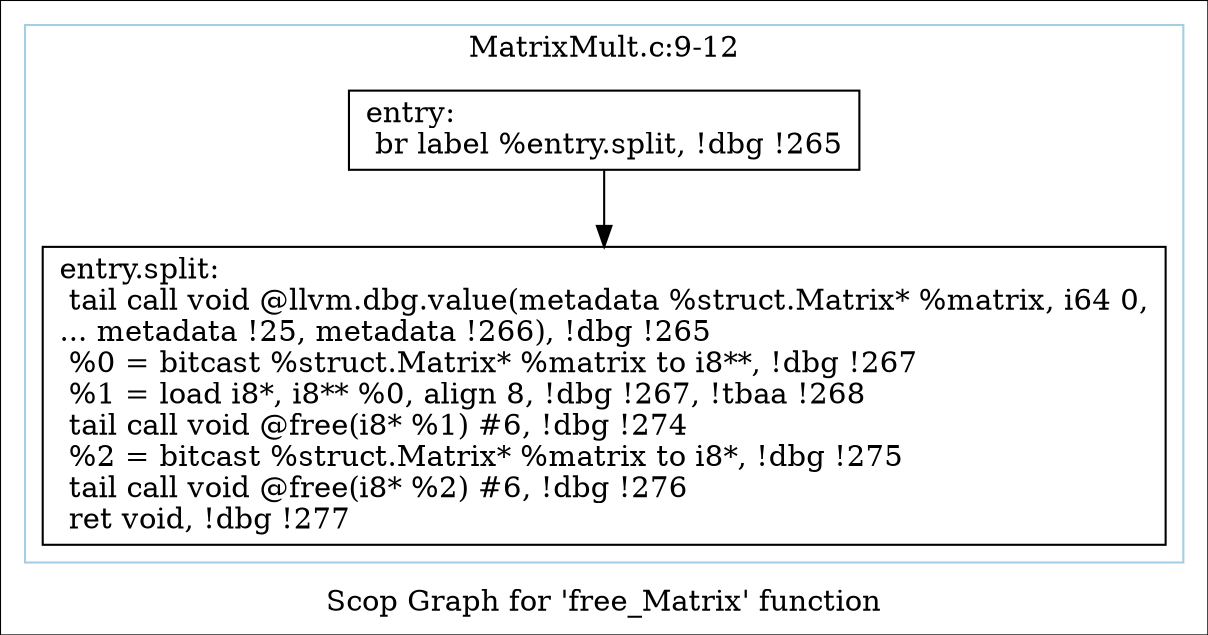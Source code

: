 digraph "Scop Graph for 'free_Matrix' function" {
	label="Scop Graph for 'free_Matrix' function";

	Node0x9a2f770 [shape=record,label="{entry:\l  br label %entry.split, !dbg !265\l}"];
	Node0x9a2f770 -> Node0x9a22540;
	Node0x9a22540 [shape=record,label="{entry.split:                                      \l  tail call void @llvm.dbg.value(metadata %struct.Matrix* %matrix, i64 0,\l... metadata !25, metadata !266), !dbg !265\l  %0 = bitcast %struct.Matrix* %matrix to i8**, !dbg !267\l  %1 = load i8*, i8** %0, align 8, !dbg !267, !tbaa !268\l  tail call void @free(i8* %1) #6, !dbg !274\l  %2 = bitcast %struct.Matrix* %matrix to i8*, !dbg !275\l  tail call void @free(i8* %2) #6, !dbg !276\l  ret void, !dbg !277\l}"];
	colorscheme = "paired12"
        subgraph cluster_0x9a9ba70 {
          label = "MatrixMult.c:9-12
";
          style = solid;
          color = 1
          Node0x9a2f770;
          Node0x9a22540;
        }
}
